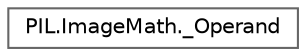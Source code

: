 digraph "Graphical Class Hierarchy"
{
 // LATEX_PDF_SIZE
  bgcolor="transparent";
  edge [fontname=Helvetica,fontsize=10,labelfontname=Helvetica,labelfontsize=10];
  node [fontname=Helvetica,fontsize=10,shape=box,height=0.2,width=0.4];
  rankdir="LR";
  Node0 [id="Node000000",label="PIL.ImageMath._Operand",height=0.2,width=0.4,color="grey40", fillcolor="white", style="filled",URL="$d5/de7/classPIL_1_1ImageMath_1_1__Operand.html",tooltip=" "];
}
